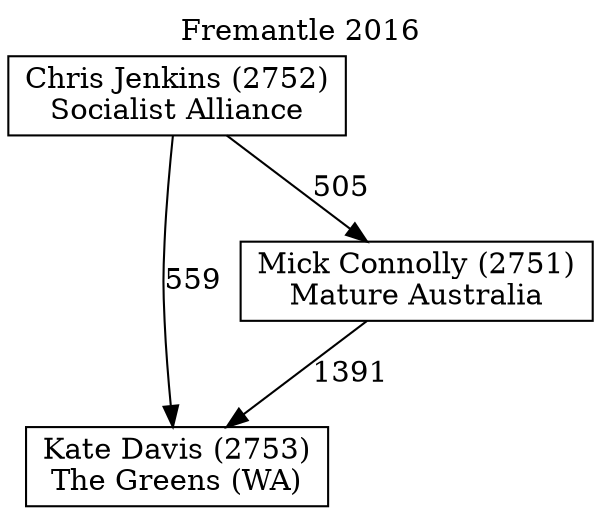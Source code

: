 // House preference flow
digraph "Kate Davis (2753)_Fremantle_2016" {
	graph [label="Fremantle 2016" labelloc=t mclimit=10]
	node [shape=box]
	"Chris Jenkins (2752)" [label="Chris Jenkins (2752)
Socialist Alliance"]
	"Kate Davis (2753)" [label="Kate Davis (2753)
The Greens (WA)"]
	"Mick Connolly (2751)" [label="Mick Connolly (2751)
Mature Australia"]
	"Chris Jenkins (2752)" -> "Kate Davis (2753)" [label=559]
	"Chris Jenkins (2752)" -> "Mick Connolly (2751)" [label=505]
	"Mick Connolly (2751)" -> "Kate Davis (2753)" [label=1391]
}
